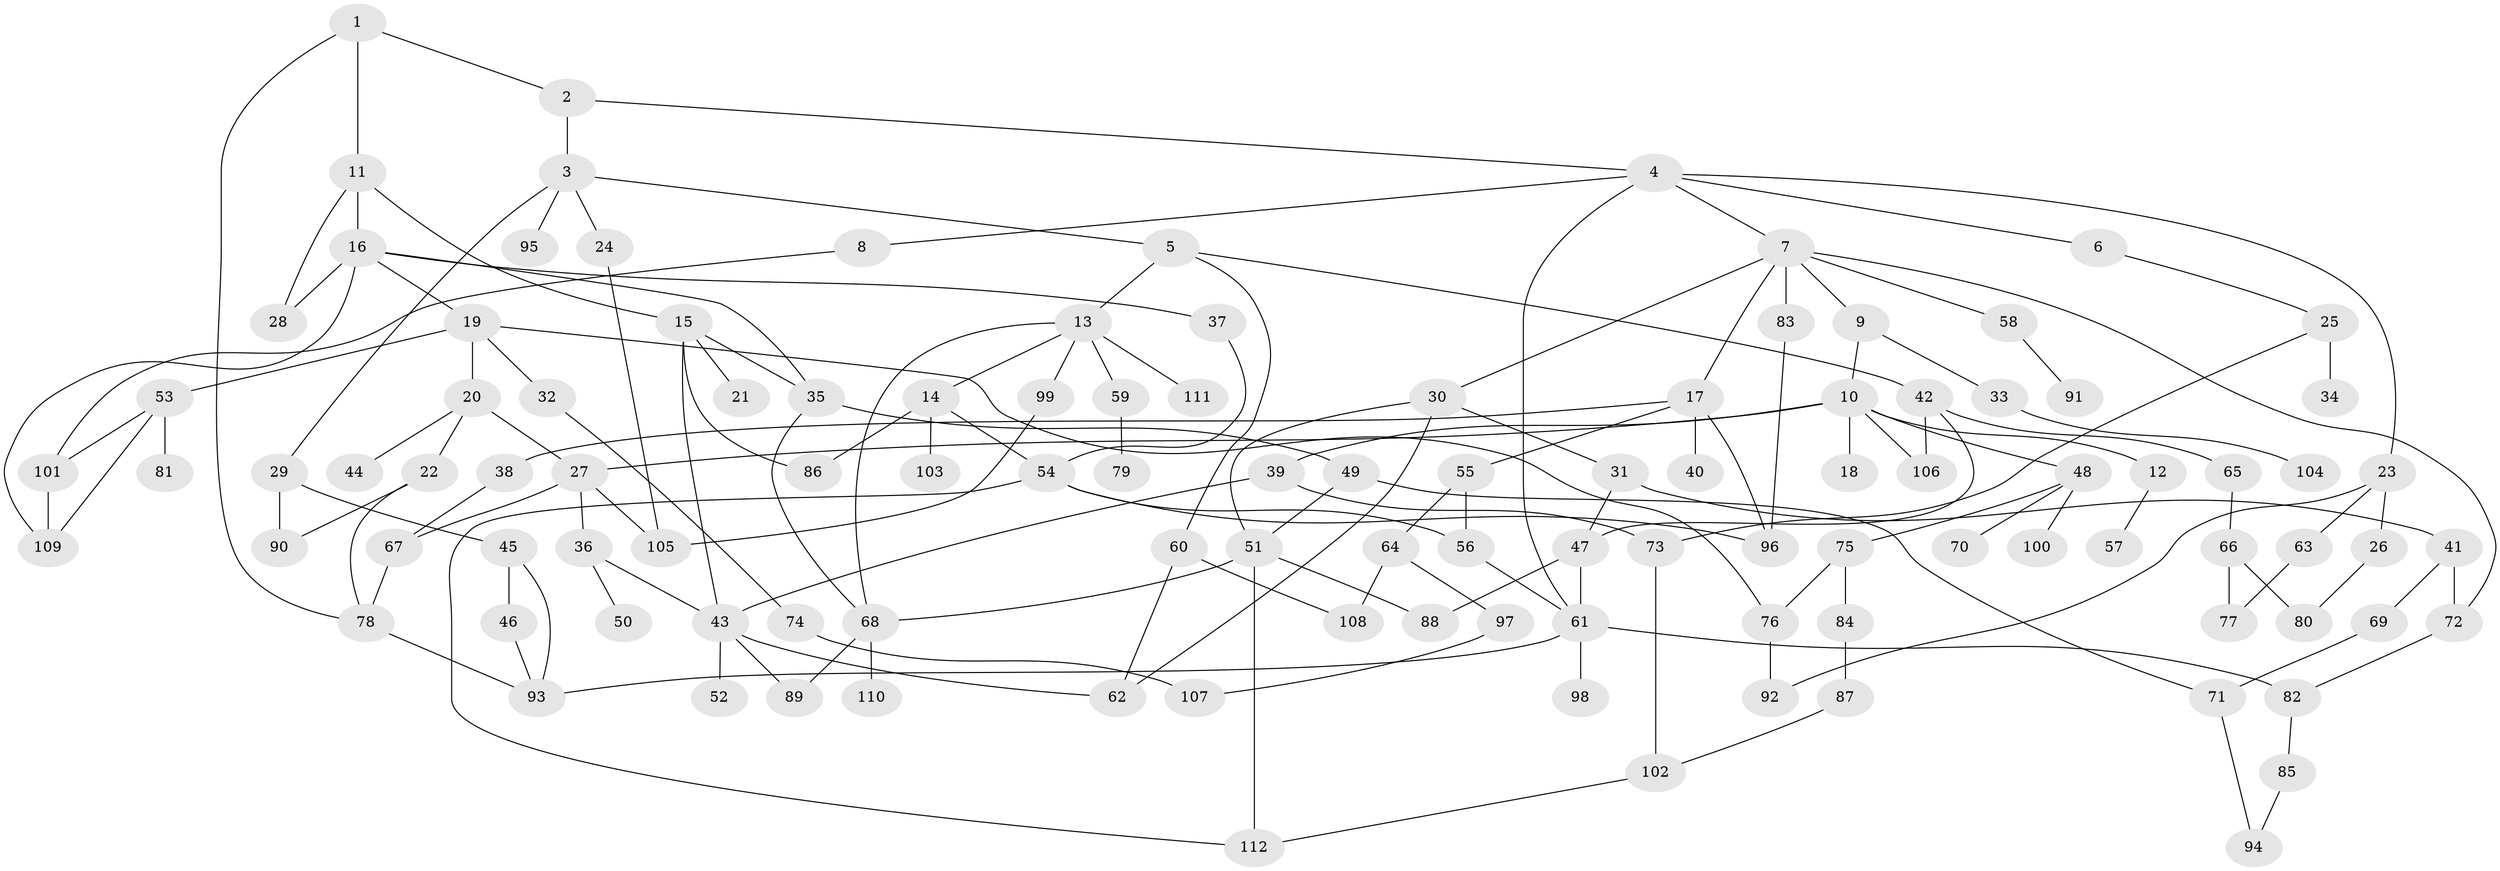 // Generated by graph-tools (version 1.1) at 2025/34/03/09/25 02:34:18]
// undirected, 112 vertices, 158 edges
graph export_dot {
graph [start="1"]
  node [color=gray90,style=filled];
  1;
  2;
  3;
  4;
  5;
  6;
  7;
  8;
  9;
  10;
  11;
  12;
  13;
  14;
  15;
  16;
  17;
  18;
  19;
  20;
  21;
  22;
  23;
  24;
  25;
  26;
  27;
  28;
  29;
  30;
  31;
  32;
  33;
  34;
  35;
  36;
  37;
  38;
  39;
  40;
  41;
  42;
  43;
  44;
  45;
  46;
  47;
  48;
  49;
  50;
  51;
  52;
  53;
  54;
  55;
  56;
  57;
  58;
  59;
  60;
  61;
  62;
  63;
  64;
  65;
  66;
  67;
  68;
  69;
  70;
  71;
  72;
  73;
  74;
  75;
  76;
  77;
  78;
  79;
  80;
  81;
  82;
  83;
  84;
  85;
  86;
  87;
  88;
  89;
  90;
  91;
  92;
  93;
  94;
  95;
  96;
  97;
  98;
  99;
  100;
  101;
  102;
  103;
  104;
  105;
  106;
  107;
  108;
  109;
  110;
  111;
  112;
  1 -- 2;
  1 -- 11;
  1 -- 78;
  2 -- 3;
  2 -- 4;
  3 -- 5;
  3 -- 24;
  3 -- 29;
  3 -- 95;
  4 -- 6;
  4 -- 7;
  4 -- 8;
  4 -- 23;
  4 -- 61;
  5 -- 13;
  5 -- 42;
  5 -- 60;
  6 -- 25;
  7 -- 9;
  7 -- 17;
  7 -- 30;
  7 -- 58;
  7 -- 83;
  7 -- 72;
  8 -- 101;
  9 -- 10;
  9 -- 33;
  10 -- 12;
  10 -- 18;
  10 -- 39;
  10 -- 48;
  10 -- 106;
  10 -- 27;
  11 -- 15;
  11 -- 16;
  11 -- 28;
  12 -- 57;
  13 -- 14;
  13 -- 59;
  13 -- 99;
  13 -- 111;
  13 -- 68;
  14 -- 103;
  14 -- 54;
  14 -- 86;
  15 -- 21;
  15 -- 86;
  15 -- 43;
  15 -- 35;
  16 -- 19;
  16 -- 28;
  16 -- 35;
  16 -- 37;
  16 -- 109;
  17 -- 38;
  17 -- 40;
  17 -- 55;
  17 -- 96;
  19 -- 20;
  19 -- 32;
  19 -- 53;
  19 -- 76;
  20 -- 22;
  20 -- 27;
  20 -- 44;
  22 -- 78;
  22 -- 90;
  23 -- 26;
  23 -- 63;
  23 -- 92;
  24 -- 105;
  25 -- 34;
  25 -- 73;
  26 -- 80;
  27 -- 36;
  27 -- 105;
  27 -- 67;
  29 -- 45;
  29 -- 90;
  30 -- 31;
  30 -- 51;
  30 -- 62;
  31 -- 41;
  31 -- 47;
  32 -- 74;
  33 -- 104;
  35 -- 49;
  35 -- 68;
  36 -- 43;
  36 -- 50;
  37 -- 54;
  38 -- 67;
  39 -- 73;
  39 -- 43;
  41 -- 69;
  41 -- 72;
  42 -- 47;
  42 -- 65;
  42 -- 106;
  43 -- 52;
  43 -- 89;
  43 -- 62;
  45 -- 46;
  45 -- 93;
  46 -- 93;
  47 -- 61;
  47 -- 88;
  48 -- 70;
  48 -- 75;
  48 -- 100;
  49 -- 51;
  49 -- 71;
  51 -- 68;
  51 -- 88;
  51 -- 112;
  53 -- 81;
  53 -- 101;
  53 -- 109;
  54 -- 56;
  54 -- 112;
  54 -- 96;
  55 -- 64;
  55 -- 56;
  56 -- 61;
  58 -- 91;
  59 -- 79;
  60 -- 62;
  60 -- 108;
  61 -- 82;
  61 -- 98;
  61 -- 93;
  63 -- 77;
  64 -- 97;
  64 -- 108;
  65 -- 66;
  66 -- 77;
  66 -- 80;
  67 -- 78;
  68 -- 110;
  68 -- 89;
  69 -- 71;
  71 -- 94;
  72 -- 82;
  73 -- 102;
  74 -- 107;
  75 -- 76;
  75 -- 84;
  76 -- 92;
  78 -- 93;
  82 -- 85;
  83 -- 96;
  84 -- 87;
  85 -- 94;
  87 -- 102;
  97 -- 107;
  99 -- 105;
  101 -- 109;
  102 -- 112;
}
